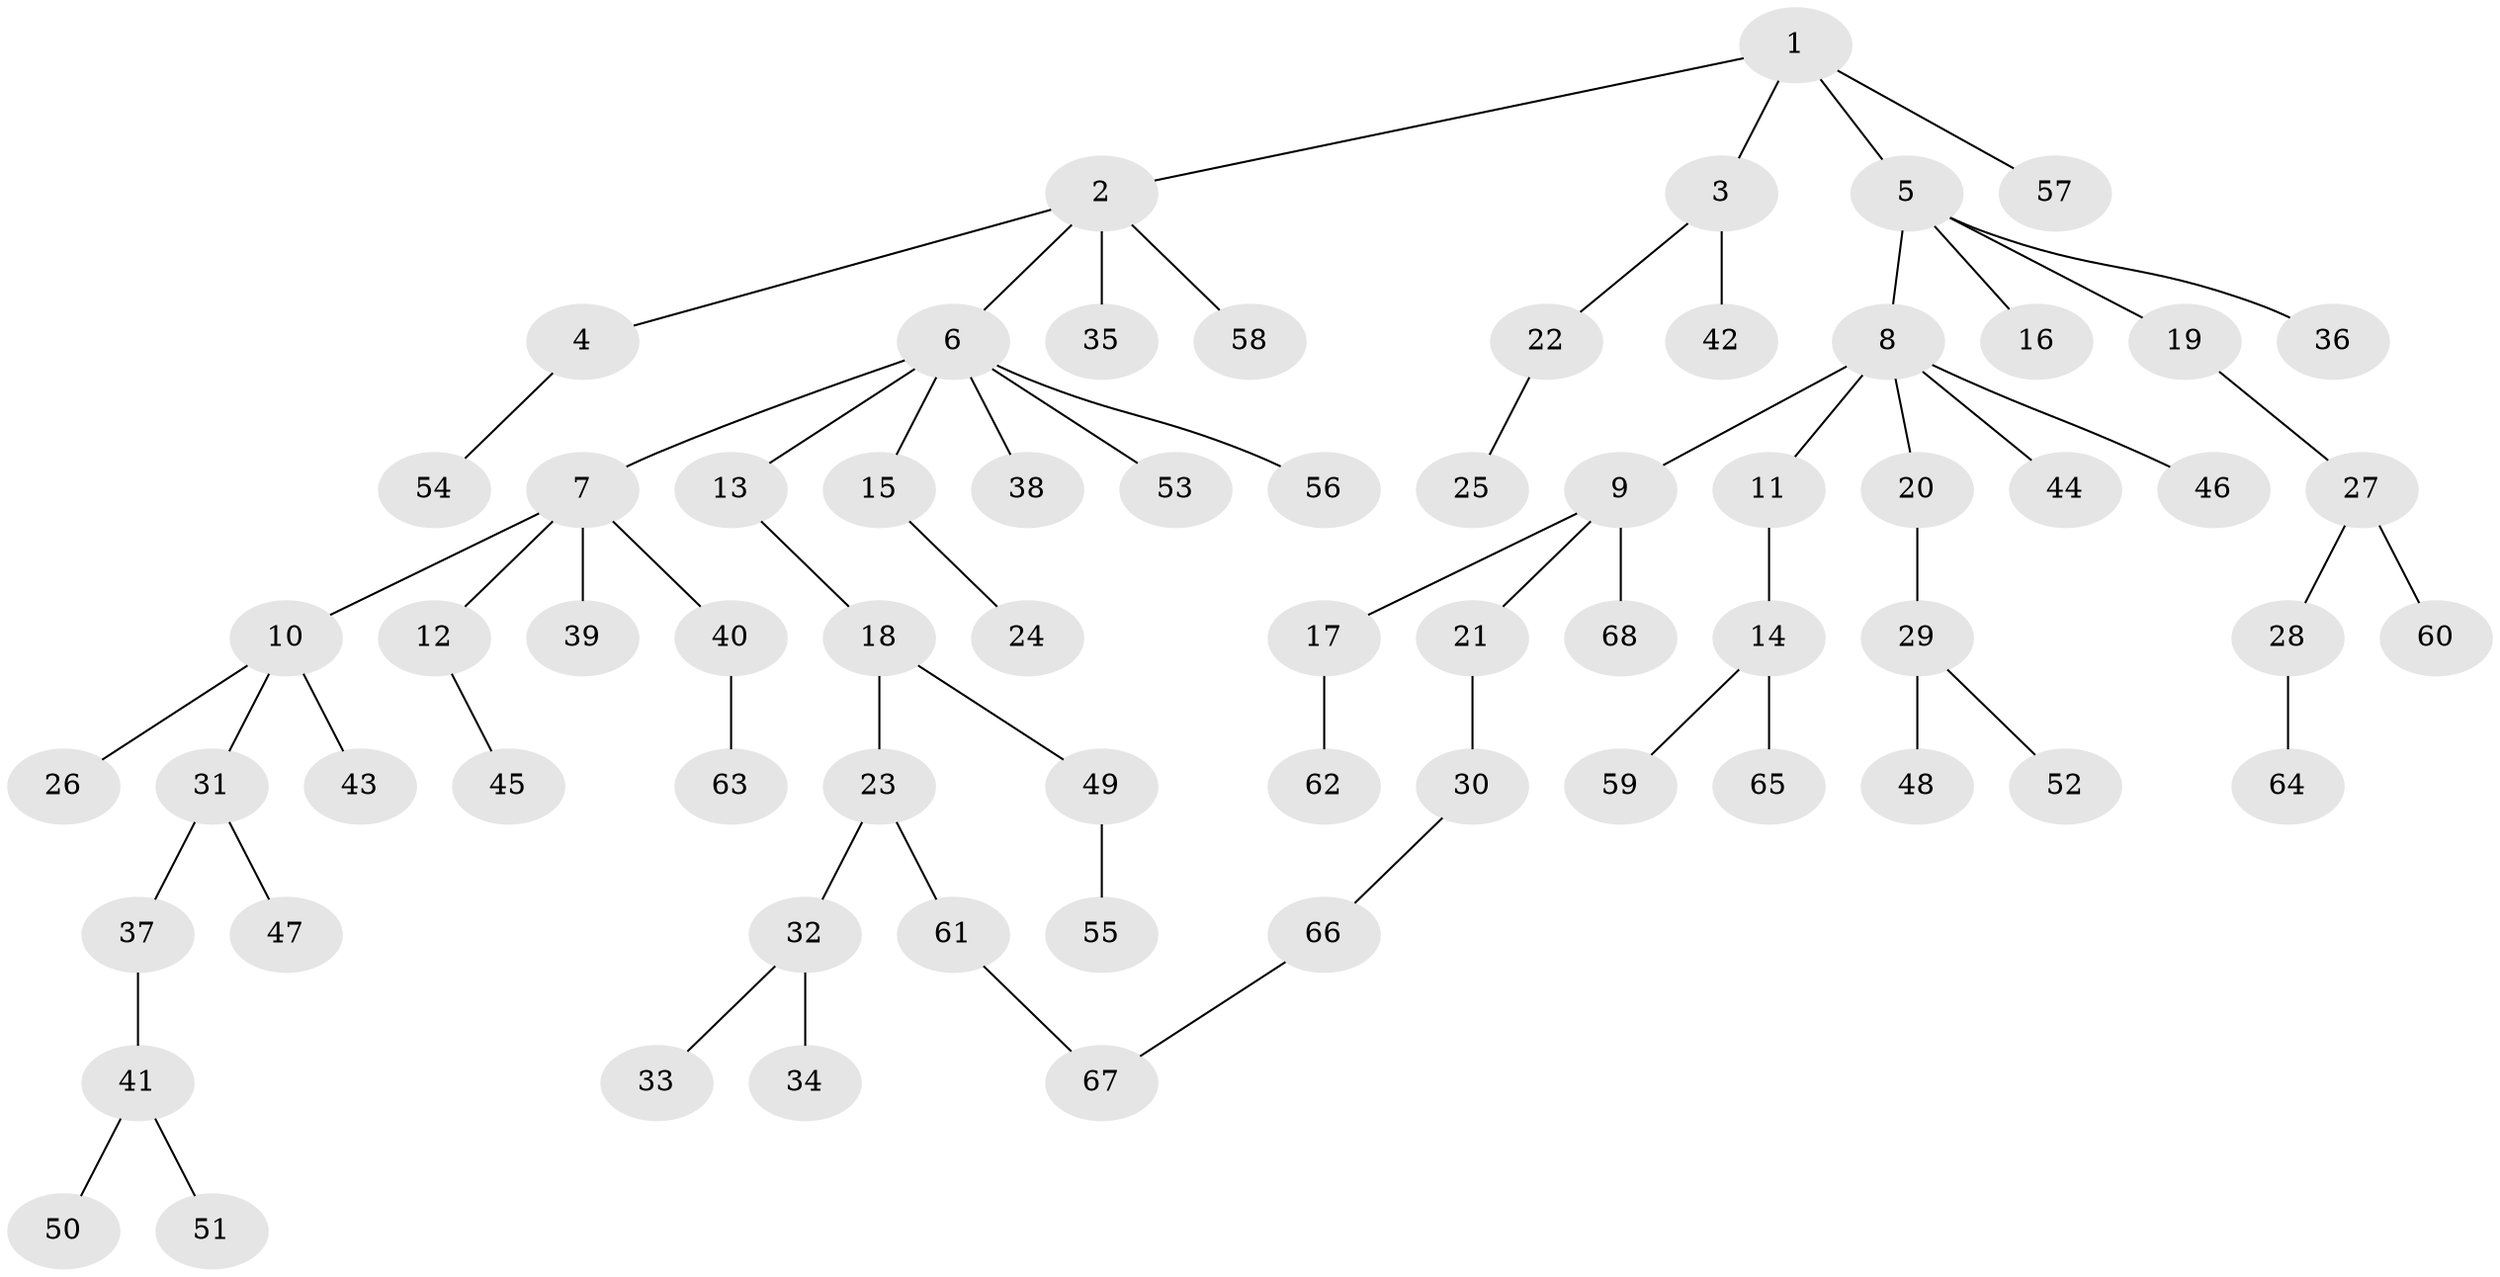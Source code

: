 // coarse degree distribution, {3: 0.10869565217391304, 5: 0.10869565217391304, 2: 0.21739130434782608, 7: 0.021739130434782608, 1: 0.5434782608695652}
// Generated by graph-tools (version 1.1) at 2025/41/03/06/25 10:41:30]
// undirected, 68 vertices, 68 edges
graph export_dot {
graph [start="1"]
  node [color=gray90,style=filled];
  1;
  2;
  3;
  4;
  5;
  6;
  7;
  8;
  9;
  10;
  11;
  12;
  13;
  14;
  15;
  16;
  17;
  18;
  19;
  20;
  21;
  22;
  23;
  24;
  25;
  26;
  27;
  28;
  29;
  30;
  31;
  32;
  33;
  34;
  35;
  36;
  37;
  38;
  39;
  40;
  41;
  42;
  43;
  44;
  45;
  46;
  47;
  48;
  49;
  50;
  51;
  52;
  53;
  54;
  55;
  56;
  57;
  58;
  59;
  60;
  61;
  62;
  63;
  64;
  65;
  66;
  67;
  68;
  1 -- 2;
  1 -- 3;
  1 -- 5;
  1 -- 57;
  2 -- 4;
  2 -- 6;
  2 -- 35;
  2 -- 58;
  3 -- 22;
  3 -- 42;
  4 -- 54;
  5 -- 8;
  5 -- 16;
  5 -- 19;
  5 -- 36;
  6 -- 7;
  6 -- 13;
  6 -- 15;
  6 -- 38;
  6 -- 53;
  6 -- 56;
  7 -- 10;
  7 -- 12;
  7 -- 39;
  7 -- 40;
  8 -- 9;
  8 -- 11;
  8 -- 20;
  8 -- 44;
  8 -- 46;
  9 -- 17;
  9 -- 21;
  9 -- 68;
  10 -- 26;
  10 -- 31;
  10 -- 43;
  11 -- 14;
  12 -- 45;
  13 -- 18;
  14 -- 59;
  14 -- 65;
  15 -- 24;
  17 -- 62;
  18 -- 23;
  18 -- 49;
  19 -- 27;
  20 -- 29;
  21 -- 30;
  22 -- 25;
  23 -- 32;
  23 -- 61;
  27 -- 28;
  27 -- 60;
  28 -- 64;
  29 -- 48;
  29 -- 52;
  30 -- 66;
  31 -- 37;
  31 -- 47;
  32 -- 33;
  32 -- 34;
  37 -- 41;
  40 -- 63;
  41 -- 50;
  41 -- 51;
  49 -- 55;
  61 -- 67;
  66 -- 67;
}
